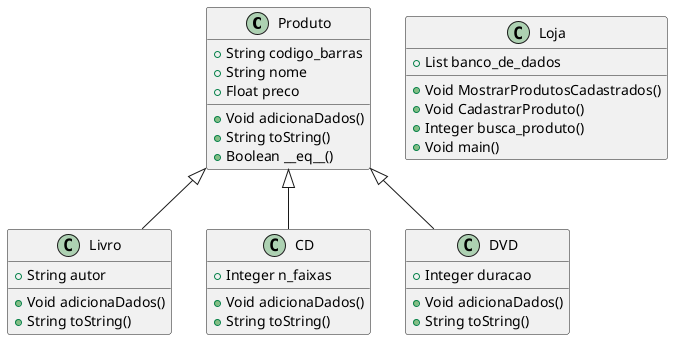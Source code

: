 @startuml Loja
    class Produto {
        +String codigo_barras
        +String nome
        +Float preco

        +Void adicionaDados()
        +String toString()
        +Boolean __eq__()
    }

    class Livro{
        +String autor

        +Void adicionaDados()
        +String toString()
        
    }
    class CD {
        +Integer n_faixas

        +Void adicionaDados()
        +String toString()
        
    }
    class DVD{
        +Integer duracao

        +Void adicionaDados()
        +String toString()
    }   

    class Loja{
        +List banco_de_dados

        +Void MostrarProdutosCadastrados()
        +Void CadastrarProduto()
        +Integer busca_produto()
        +Void main()
    }

    Produto <|-- Livro
    Produto <|-- CD
    Produto <|-- DVD

@enduml